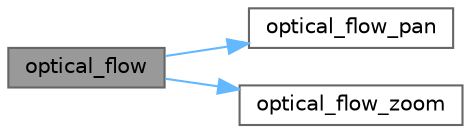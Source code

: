 digraph "optical_flow"
{
 // LATEX_PDF_SIZE
  bgcolor="transparent";
  edge [fontname=Helvetica,fontsize=10,labelfontname=Helvetica,labelfontsize=10];
  node [fontname=Helvetica,fontsize=10,shape=box,height=0.2,width=0.4];
  rankdir="LR";
  Node1 [id="Node000001",label="optical_flow",height=0.2,width=0.4,color="gray40", fillcolor="grey60", style="filled", fontcolor="black",tooltip=" "];
  Node1 -> Node2 [id="edge1_Node000001_Node000002",color="steelblue1",style="solid",tooltip=" "];
  Node2 [id="Node000002",label="optical_flow_pan",height=0.2,width=0.4,color="grey40", fillcolor="white", style="filled",URL="$a00150.html#ae735fff941e047218ea858337e007484",tooltip=" "];
  Node1 -> Node3 [id="edge2_Node000001_Node000003",color="steelblue1",style="solid",tooltip=" "];
  Node3 [id="Node000003",label="optical_flow_zoom",height=0.2,width=0.4,color="grey40", fillcolor="white", style="filled",URL="$a00150.html#a3cff34c024334cefe903de3058e3a991",tooltip=" "];
}
